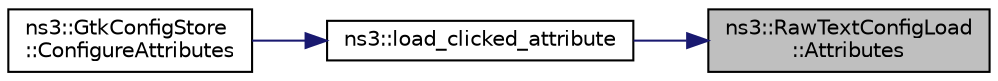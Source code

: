 digraph "ns3::RawTextConfigLoad::Attributes"
{
 // LATEX_PDF_SIZE
  edge [fontname="Helvetica",fontsize="10",labelfontname="Helvetica",labelfontsize="10"];
  node [fontname="Helvetica",fontsize="10",shape=record];
  rankdir="RL";
  Node1 [label="ns3::RawTextConfigLoad\l::Attributes",height=0.2,width=0.4,color="black", fillcolor="grey75", style="filled", fontcolor="black",tooltip="Load or save the attributes values."];
  Node1 -> Node2 [dir="back",color="midnightblue",fontsize="10",style="solid",fontname="Helvetica"];
  Node2 [label="ns3::load_clicked_attribute",height=0.2,width=0.4,color="black", fillcolor="white", style="filled",URL="$namespacens3.html#afb62a5e36b7877b8ec184ac2f098c096",tooltip="If the user presses the button load, it will load the config file into memory."];
  Node2 -> Node3 [dir="back",color="midnightblue",fontsize="10",style="solid",fontname="Helvetica"];
  Node3 [label="ns3::GtkConfigStore\l::ConfigureAttributes",height=0.2,width=0.4,color="black", fillcolor="white", style="filled",URL="$classns3_1_1_gtk_config_store.html#a95d2d8169cd6a9770af48f7cf62d24fb",tooltip="Process attribute values."];
}
